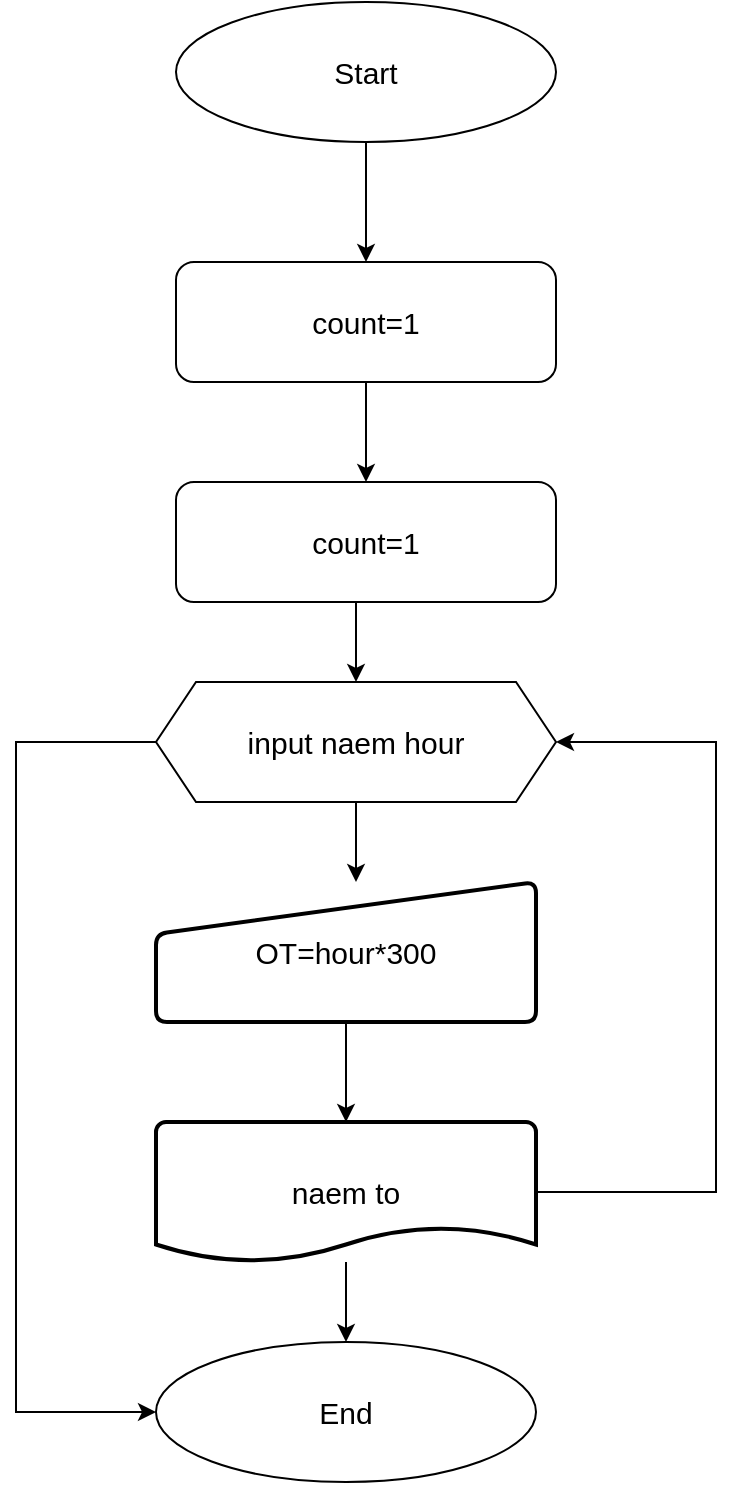 <mxfile version="13.4.9" type="device"><diagram id="C5RBs43oDa-KdzZeNtuy" name="Page-1"><mxGraphModel dx="1422" dy="745" grid="1" gridSize="10" guides="1" tooltips="1" connect="1" arrows="1" fold="1" page="1" pageScale="1" pageWidth="827" pageHeight="1169" math="0" shadow="0"><root><mxCell id="WIyWlLk6GJQsqaUBKTNV-0"/><mxCell id="WIyWlLk6GJQsqaUBKTNV-1" parent="WIyWlLk6GJQsqaUBKTNV-0"/><mxCell id="XH1bmX6uaTaLxdEIxjMe-19" value="" style="edgeStyle=orthogonalEdgeStyle;rounded=0;orthogonalLoop=1;jettySize=auto;html=1;" edge="1" parent="WIyWlLk6GJQsqaUBKTNV-1" source="XH1bmX6uaTaLxdEIxjMe-0" target="XH1bmX6uaTaLxdEIxjMe-1"><mxGeometry relative="1" as="geometry"/></mxCell><mxCell id="XH1bmX6uaTaLxdEIxjMe-0" value="&lt;font style=&quot;font-size: 15px&quot;&gt;Start&lt;/font&gt;" style="ellipse;whiteSpace=wrap;html=1;" vertex="1" parent="WIyWlLk6GJQsqaUBKTNV-1"><mxGeometry x="310" y="60" width="190" height="70" as="geometry"/></mxCell><mxCell id="XH1bmX6uaTaLxdEIxjMe-20" value="" style="edgeStyle=orthogonalEdgeStyle;rounded=0;orthogonalLoop=1;jettySize=auto;html=1;" edge="1" parent="WIyWlLk6GJQsqaUBKTNV-1" source="XH1bmX6uaTaLxdEIxjMe-1" target="XH1bmX6uaTaLxdEIxjMe-4"><mxGeometry relative="1" as="geometry"/></mxCell><mxCell id="XH1bmX6uaTaLxdEIxjMe-1" value="&lt;font style=&quot;font-size: 15px&quot;&gt;count=1&lt;/font&gt;" style="rounded=1;whiteSpace=wrap;html=1;" vertex="1" parent="WIyWlLk6GJQsqaUBKTNV-1"><mxGeometry x="310" y="190" width="190" height="60" as="geometry"/></mxCell><mxCell id="XH1bmX6uaTaLxdEIxjMe-23" value="" style="edgeStyle=orthogonalEdgeStyle;rounded=0;orthogonalLoop=1;jettySize=auto;html=1;" edge="1" parent="WIyWlLk6GJQsqaUBKTNV-1" source="XH1bmX6uaTaLxdEIxjMe-2" target="XH1bmX6uaTaLxdEIxjMe-7"><mxGeometry relative="1" as="geometry"/></mxCell><mxCell id="XH1bmX6uaTaLxdEIxjMe-2" value="&lt;font style=&quot;font-size: 15px&quot;&gt;OT=hour*300&lt;/font&gt;" style="html=1;strokeWidth=2;shape=manualInput;whiteSpace=wrap;rounded=1;size=26;arcSize=11;" vertex="1" parent="WIyWlLk6GJQsqaUBKTNV-1"><mxGeometry x="300" y="500" width="190" height="70" as="geometry"/></mxCell><mxCell id="XH1bmX6uaTaLxdEIxjMe-21" value="" style="edgeStyle=orthogonalEdgeStyle;rounded=0;orthogonalLoop=1;jettySize=auto;html=1;" edge="1" parent="WIyWlLk6GJQsqaUBKTNV-1" source="XH1bmX6uaTaLxdEIxjMe-4" target="XH1bmX6uaTaLxdEIxjMe-6"><mxGeometry relative="1" as="geometry"><Array as="points"><mxPoint x="400" y="370"/><mxPoint x="400" y="370"/></Array></mxGeometry></mxCell><mxCell id="XH1bmX6uaTaLxdEIxjMe-4" value="&lt;font style=&quot;font-size: 15px&quot;&gt;count=1&lt;/font&gt;" style="rounded=1;whiteSpace=wrap;html=1;" vertex="1" parent="WIyWlLk6GJQsqaUBKTNV-1"><mxGeometry x="310" y="300" width="190" height="60" as="geometry"/></mxCell><mxCell id="XH1bmX6uaTaLxdEIxjMe-9" style="edgeStyle=orthogonalEdgeStyle;rounded=0;orthogonalLoop=1;jettySize=auto;html=1;" edge="1" parent="WIyWlLk6GJQsqaUBKTNV-1" source="XH1bmX6uaTaLxdEIxjMe-6" target="XH1bmX6uaTaLxdEIxjMe-8"><mxGeometry relative="1" as="geometry"><Array as="points"><mxPoint x="230" y="430"/><mxPoint x="230" y="765"/></Array></mxGeometry></mxCell><mxCell id="XH1bmX6uaTaLxdEIxjMe-29" value="" style="edgeStyle=orthogonalEdgeStyle;rounded=0;orthogonalLoop=1;jettySize=auto;html=1;" edge="1" parent="WIyWlLk6GJQsqaUBKTNV-1" source="XH1bmX6uaTaLxdEIxjMe-6" target="XH1bmX6uaTaLxdEIxjMe-2"><mxGeometry relative="1" as="geometry"><Array as="points"><mxPoint x="400" y="510"/><mxPoint x="400" y="510"/></Array></mxGeometry></mxCell><mxCell id="XH1bmX6uaTaLxdEIxjMe-6" value="&lt;font style=&quot;font-size: 15px&quot;&gt;input naem hour&lt;/font&gt;" style="shape=hexagon;perimeter=hexagonPerimeter2;whiteSpace=wrap;html=1;fixedSize=1;" vertex="1" parent="WIyWlLk6GJQsqaUBKTNV-1"><mxGeometry x="300" y="400" width="200" height="60" as="geometry"/></mxCell><mxCell id="XH1bmX6uaTaLxdEIxjMe-12" style="edgeStyle=orthogonalEdgeStyle;rounded=0;orthogonalLoop=1;jettySize=auto;html=1;entryX=1;entryY=0.5;entryDx=0;entryDy=0;" edge="1" parent="WIyWlLk6GJQsqaUBKTNV-1" source="XH1bmX6uaTaLxdEIxjMe-7" target="XH1bmX6uaTaLxdEIxjMe-6"><mxGeometry relative="1" as="geometry"><Array as="points"><mxPoint x="580" y="655"/><mxPoint x="580" y="430"/></Array></mxGeometry></mxCell><mxCell id="XH1bmX6uaTaLxdEIxjMe-24" value="" style="edgeStyle=orthogonalEdgeStyle;rounded=0;orthogonalLoop=1;jettySize=auto;html=1;" edge="1" parent="WIyWlLk6GJQsqaUBKTNV-1" source="XH1bmX6uaTaLxdEIxjMe-7" target="XH1bmX6uaTaLxdEIxjMe-8"><mxGeometry relative="1" as="geometry"/></mxCell><mxCell id="XH1bmX6uaTaLxdEIxjMe-7" value="&lt;font style=&quot;font-size: 15px&quot;&gt;naem to&lt;/font&gt;" style="strokeWidth=2;html=1;shape=mxgraph.flowchart.document2;whiteSpace=wrap;size=0.25;" vertex="1" parent="WIyWlLk6GJQsqaUBKTNV-1"><mxGeometry x="300" y="620" width="190" height="70" as="geometry"/></mxCell><mxCell id="XH1bmX6uaTaLxdEIxjMe-8" value="&lt;font style=&quot;font-size: 15px&quot;&gt;End&lt;/font&gt;" style="ellipse;whiteSpace=wrap;html=1;" vertex="1" parent="WIyWlLk6GJQsqaUBKTNV-1"><mxGeometry x="300" y="730" width="190" height="70" as="geometry"/></mxCell></root></mxGraphModel></diagram></mxfile>